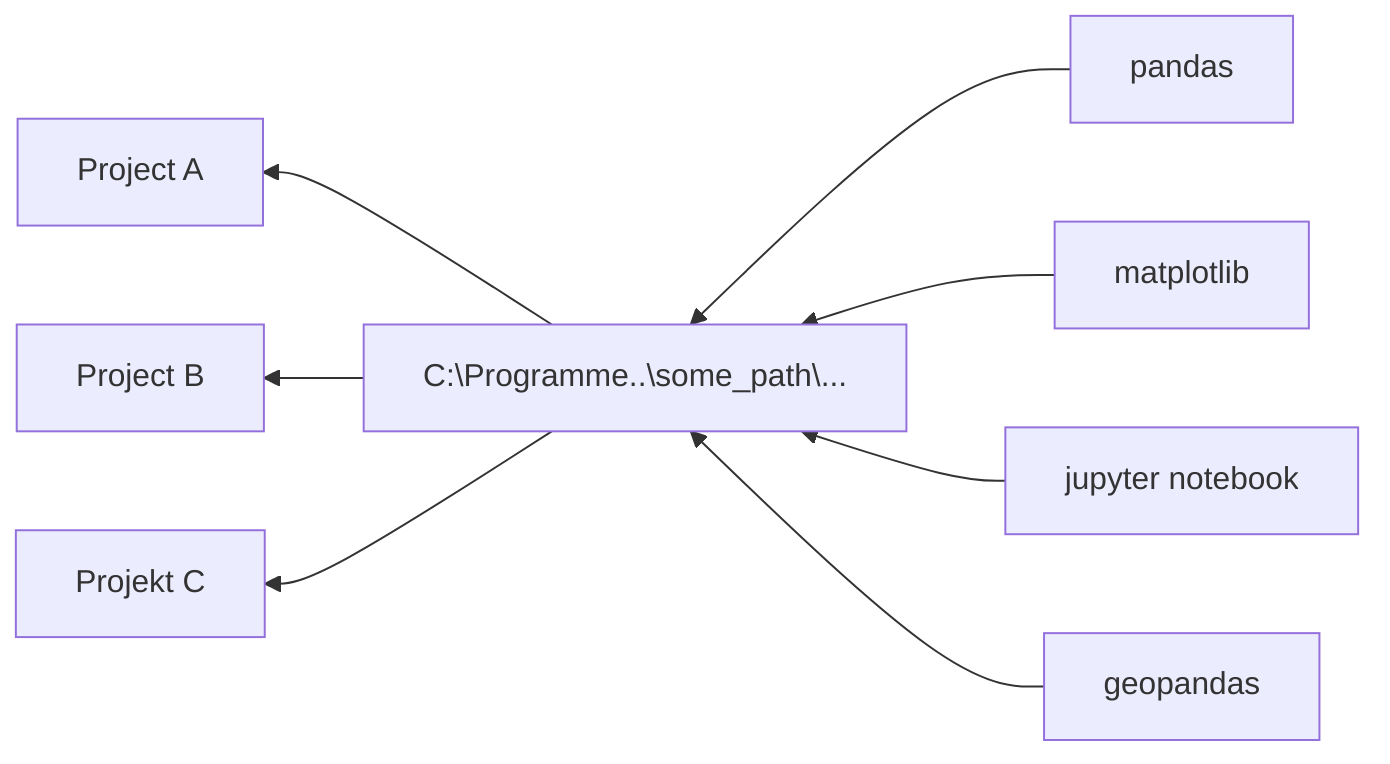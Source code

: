 graph RL
    B[pandas] --> A[C:\Programme..\some_path\...]
    C[matplotlib] --> A
    D[jupyter notebook] --> A
    E[geopandas] --> A
    A --> X[Project A]
    A --> Y[Project B]
    A --> Z[Projekt C]
